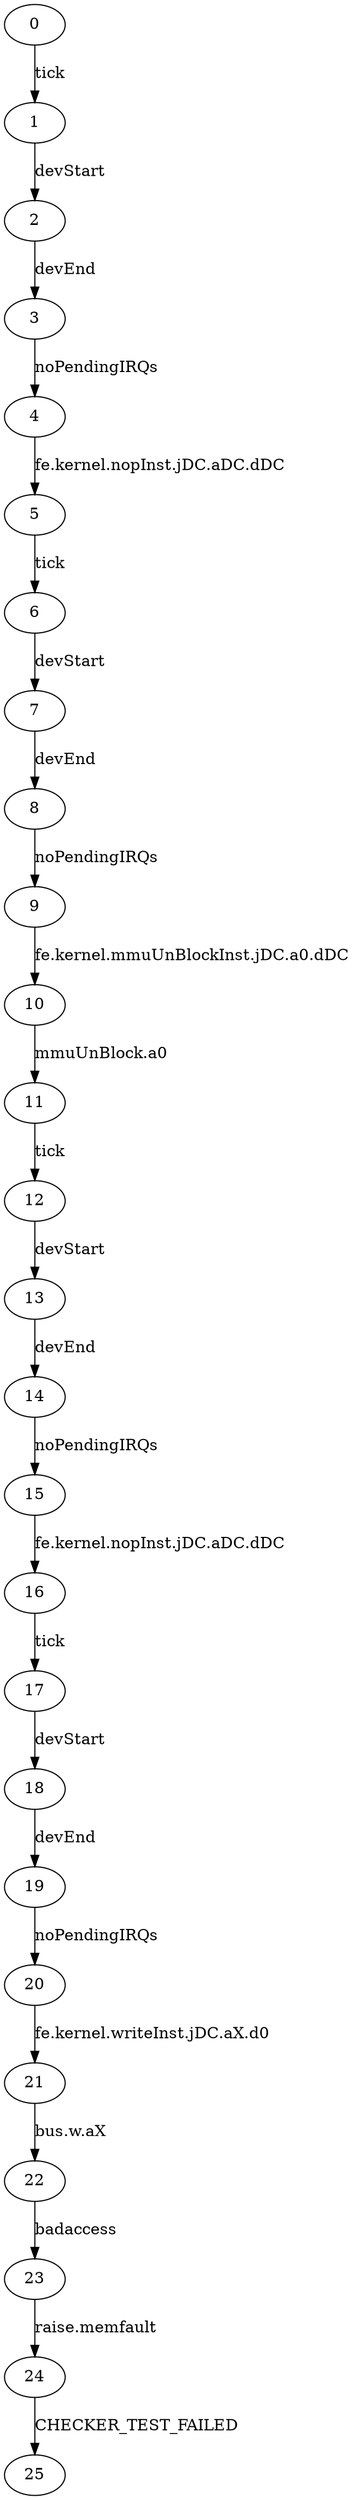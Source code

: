 digraph G {
  0 -> 1 [ label="tick" ];
  1 -> 2 [ label="devStart" ];
  2 -> 3 [ label="devEnd" ];
  3 -> 4 [ label="noPendingIRQs" ];
  4 -> 5 [ label="fe.kernel.nopInst.jDC.aDC.dDC" ];
  5 -> 6 [ label="tick" ];
  6 -> 7 [ label="devStart" ];
  7 -> 8 [ label="devEnd" ];
  8 -> 9 [ label="noPendingIRQs" ];
  9 -> 10 [ label="fe.kernel.mmuUnBlockInst.jDC.a0.dDC" ];
  10 -> 11 [ label="mmuUnBlock.a0" ];
  11 -> 12 [ label="tick" ];
  12 -> 13 [ label="devStart" ];
  13 -> 14 [ label="devEnd" ];
  14 -> 15 [ label="noPendingIRQs" ];
  15 -> 16 [ label="fe.kernel.nopInst.jDC.aDC.dDC" ];
  16 -> 17 [ label="tick" ];
  17 -> 18 [ label="devStart" ];
  18 -> 19 [ label="devEnd" ];
  19 -> 20 [ label="noPendingIRQs" ];
  20 -> 21 [ label="fe.kernel.writeInst.jDC.aX.d0" ];
  21 -> 22 [ label="bus.w.aX" ];
  22 -> 23 [ label="badaccess" ];
  23 -> 24 [ label="raise.memfault" ];
  24 -> 25 [ label="CHECKER_TEST_FAILED" ];
}
